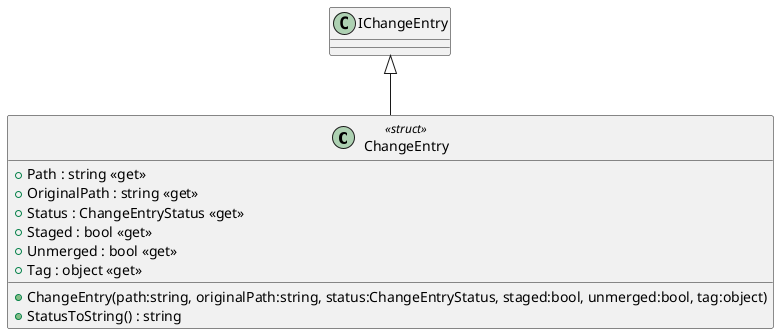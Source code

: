 @startuml
class ChangeEntry <<struct>> {
    + ChangeEntry(path:string, originalPath:string, status:ChangeEntryStatus, staged:bool, unmerged:bool, tag:object)
    + Path : string <<get>>
    + OriginalPath : string <<get>>
    + Status : ChangeEntryStatus <<get>>
    + Staged : bool <<get>>
    + Unmerged : bool <<get>>
    + Tag : object <<get>>
    + StatusToString() : string
}
IChangeEntry <|-- ChangeEntry
@enduml
